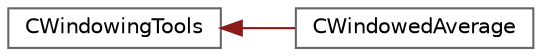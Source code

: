 digraph "Graphical Class Hierarchy"
{
 // LATEX_PDF_SIZE
  bgcolor="transparent";
  edge [fontname=Helvetica,fontsize=10,labelfontname=Helvetica,labelfontsize=10];
  node [fontname=Helvetica,fontsize=10,shape=box,height=0.2,width=0.4];
  rankdir="LR";
  Node0 [id="Node000000",label="CWindowingTools",height=0.2,width=0.4,color="grey40", fillcolor="white", style="filled",URL="$classCWindowingTools.html",tooltip=" "];
  Node0 -> Node1 [id="edge435_Node000000_Node000001",dir="back",color="firebrick4",style="solid",tooltip=" "];
  Node1 [id="Node000001",label="CWindowedAverage",height=0.2,width=0.4,color="grey40", fillcolor="white", style="filled",URL="$classCWindowedAverage.html",tooltip=" "];
}

